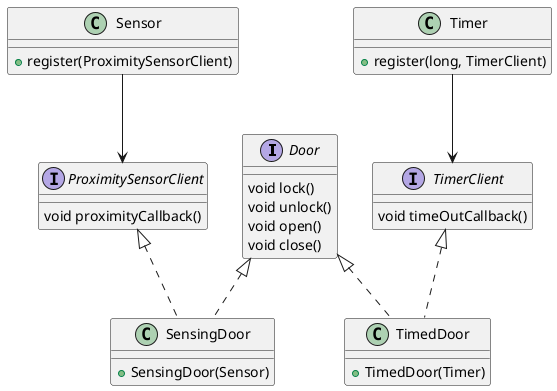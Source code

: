 @startuml
interface Door {
    void lock()
    void unlock()
    void open()
    void close()
}

interface TimerClient {
    void timeOutCallback()
}

interface ProximitySensorClient {
    void proximityCallback()
}

class SensingDoor {
    +SensingDoor(Sensor)
}

class TimedDoor {
    +TimedDoor(Timer)
}

class Sensor {
    +register(ProximitySensorClient)
}

class Timer {
    +register(long, TimerClient)
}

SensingDoor .up.|> Door
SensingDoor .up.|> ProximitySensorClient
TimedDoor .up.|> Door
TimedDoor .up.|> TimerClient
Sensor --> ProximitySensorClient
Timer --> TimerClient
@enduml
